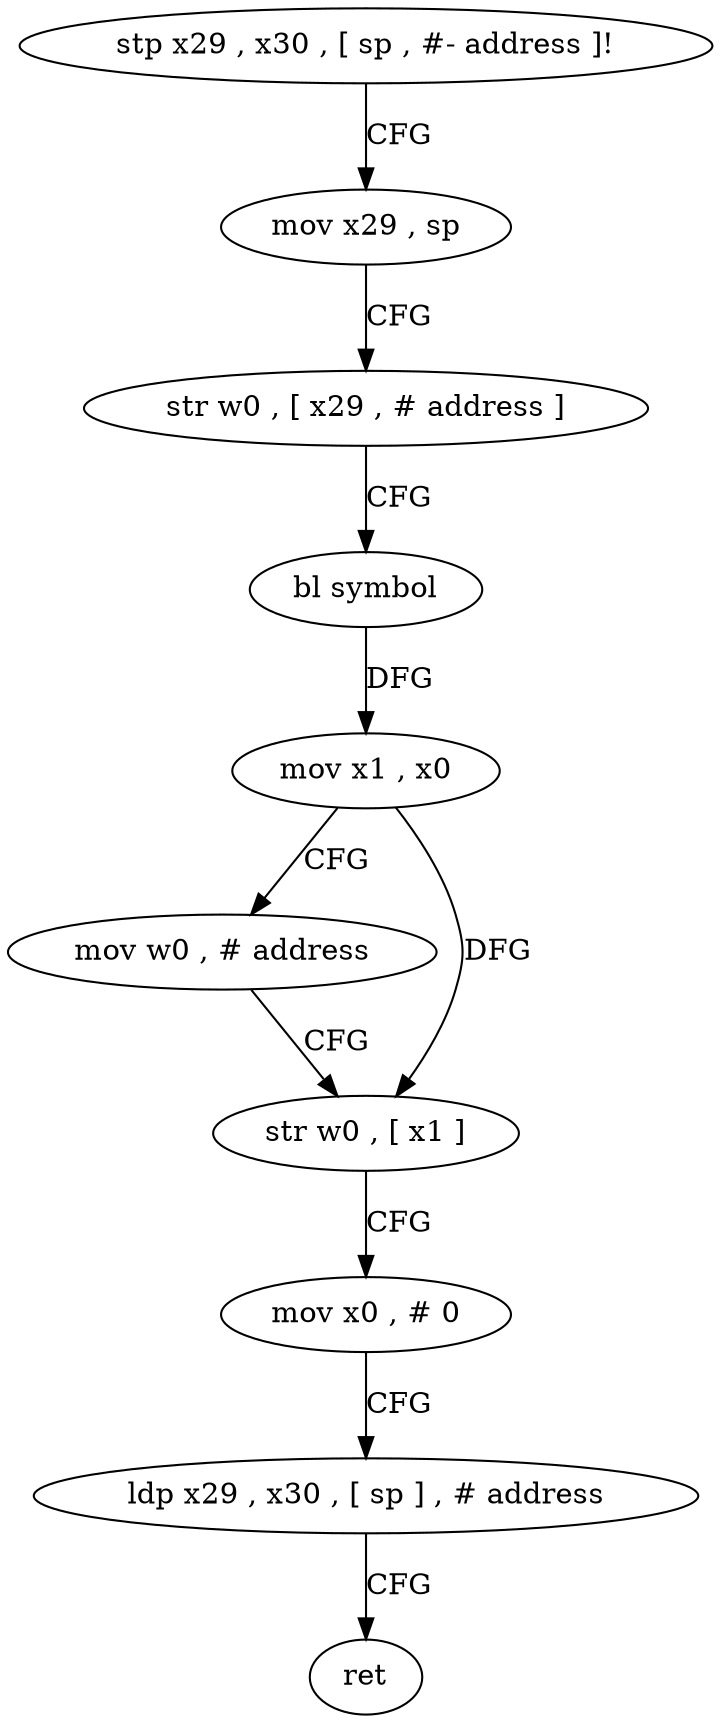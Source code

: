 digraph "func" {
"392552" [label = "stp x29 , x30 , [ sp , #- address ]!" ]
"392556" [label = "mov x29 , sp" ]
"392560" [label = "str w0 , [ x29 , # address ]" ]
"392564" [label = "bl symbol" ]
"392568" [label = "mov x1 , x0" ]
"392572" [label = "mov w0 , # address" ]
"392576" [label = "str w0 , [ x1 ]" ]
"392580" [label = "mov x0 , # 0" ]
"392584" [label = "ldp x29 , x30 , [ sp ] , # address" ]
"392588" [label = "ret" ]
"392552" -> "392556" [ label = "CFG" ]
"392556" -> "392560" [ label = "CFG" ]
"392560" -> "392564" [ label = "CFG" ]
"392564" -> "392568" [ label = "DFG" ]
"392568" -> "392572" [ label = "CFG" ]
"392568" -> "392576" [ label = "DFG" ]
"392572" -> "392576" [ label = "CFG" ]
"392576" -> "392580" [ label = "CFG" ]
"392580" -> "392584" [ label = "CFG" ]
"392584" -> "392588" [ label = "CFG" ]
}
